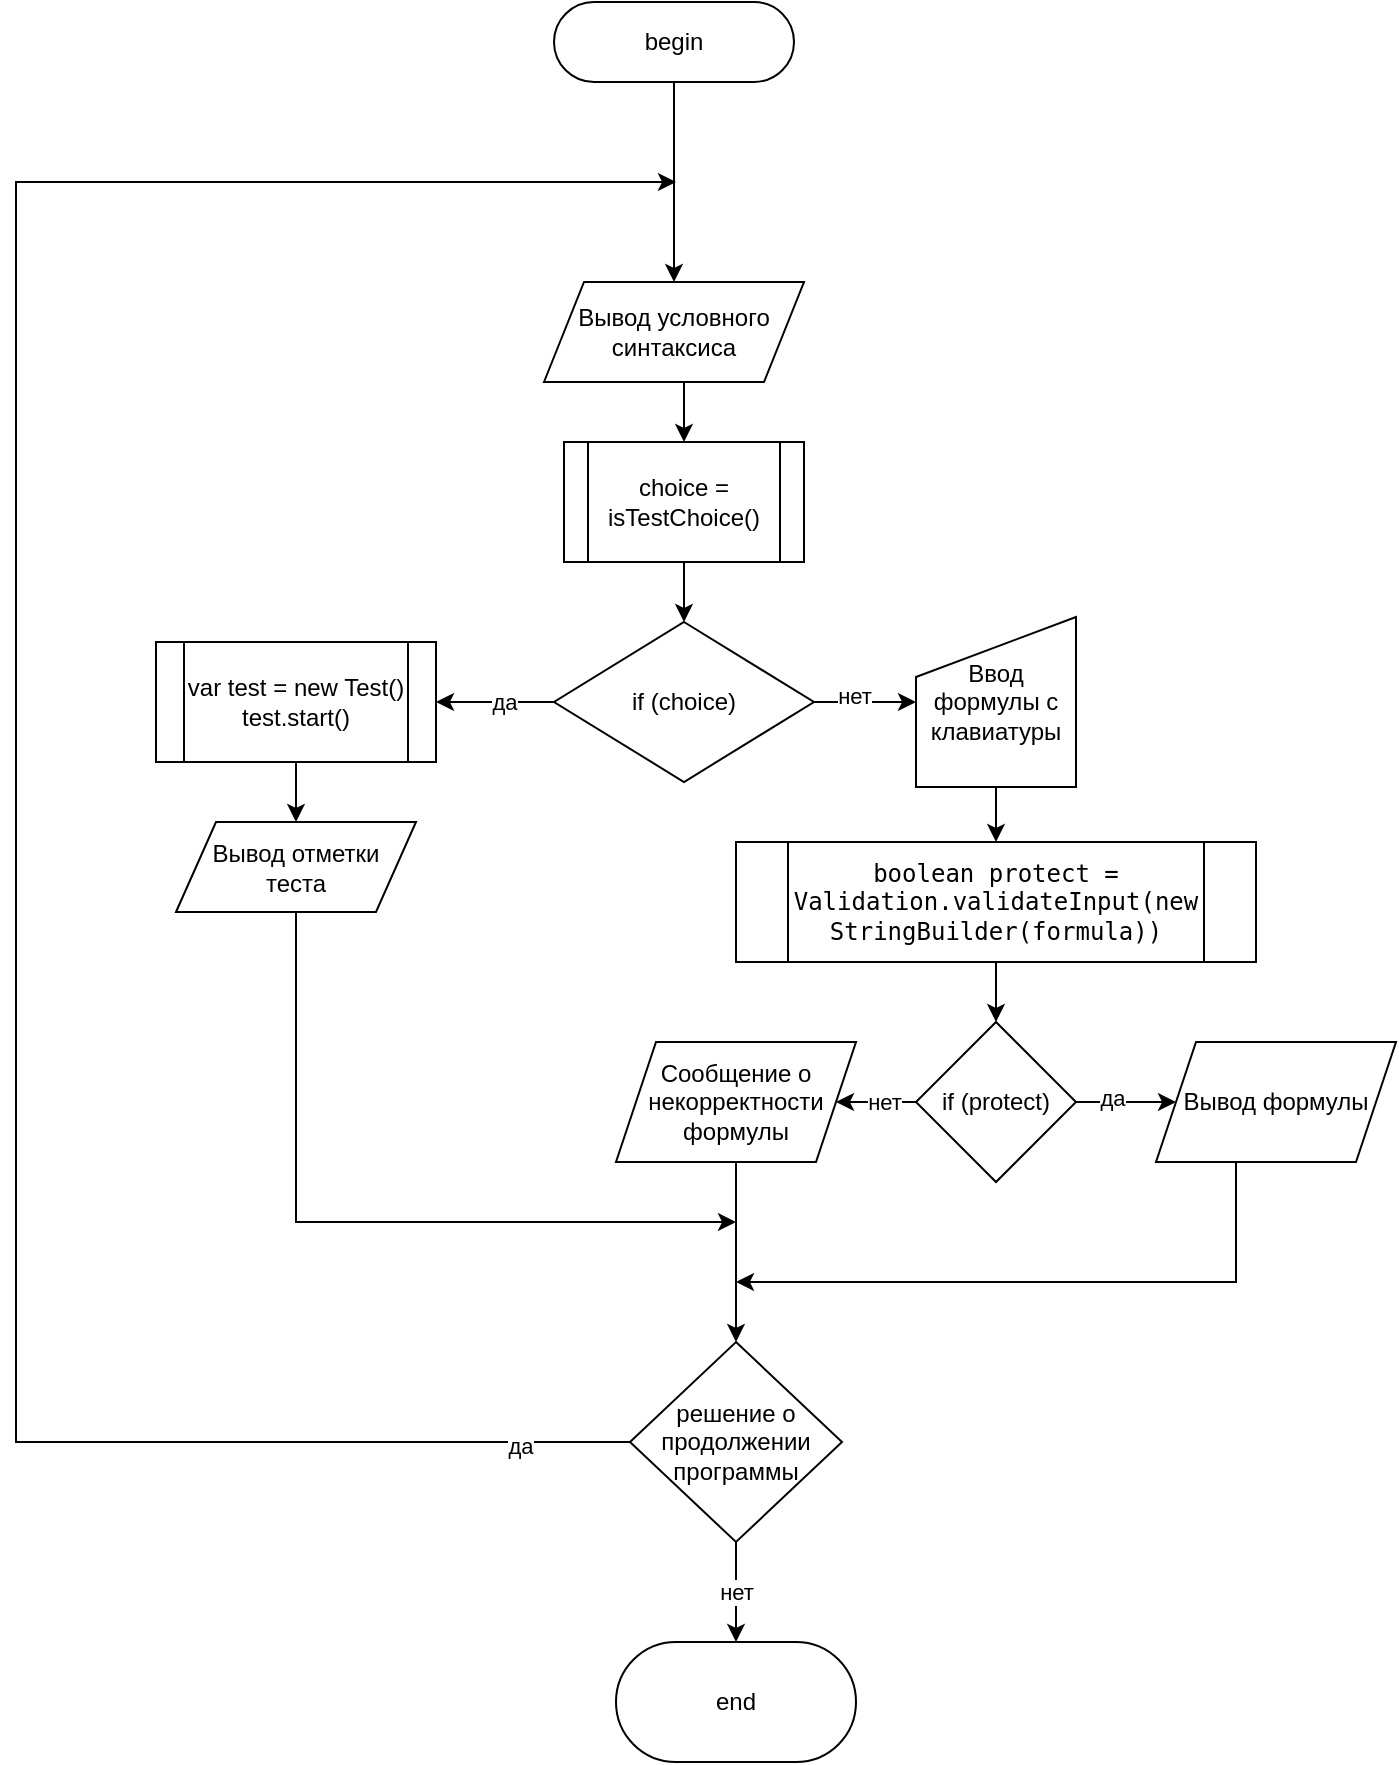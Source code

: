 <mxfile version="27.0.2">
  <diagram id="C5RBs43oDa-KdzZeNtuy" name="Page-1">
    <mxGraphModel dx="1122" dy="715" grid="1" gridSize="10" guides="1" tooltips="1" connect="1" arrows="1" fold="1" page="1" pageScale="1" pageWidth="827" pageHeight="1169" math="0" shadow="0">
      <root>
        <mxCell id="WIyWlLk6GJQsqaUBKTNV-0" />
        <mxCell id="WIyWlLk6GJQsqaUBKTNV-1" parent="WIyWlLk6GJQsqaUBKTNV-0" />
        <mxCell id="NnLd8oUXFXRlCV8cncaL-3" style="edgeStyle=orthogonalEdgeStyle;rounded=0;orthogonalLoop=1;jettySize=auto;html=1;exitX=0.5;exitY=1;exitDx=0;exitDy=0;entryX=0.5;entryY=0;entryDx=0;entryDy=0;" parent="WIyWlLk6GJQsqaUBKTNV-1" source="NnLd8oUXFXRlCV8cncaL-0" target="NnLd8oUXFXRlCV8cncaL-4" edge="1">
          <mxGeometry relative="1" as="geometry">
            <mxPoint x="414" y="210" as="targetPoint" />
          </mxGeometry>
        </mxCell>
        <mxCell id="NnLd8oUXFXRlCV8cncaL-0" value="begin" style="rounded=1;whiteSpace=wrap;html=1;arcSize=50;" parent="WIyWlLk6GJQsqaUBKTNV-1" vertex="1">
          <mxGeometry x="349" y="140" width="120" height="40" as="geometry" />
        </mxCell>
        <mxCell id="NnLd8oUXFXRlCV8cncaL-2" style="edgeStyle=orthogonalEdgeStyle;rounded=0;orthogonalLoop=1;jettySize=auto;html=1;exitX=0.5;exitY=1;exitDx=0;exitDy=0;" parent="WIyWlLk6GJQsqaUBKTNV-1" source="NnLd8oUXFXRlCV8cncaL-0" target="NnLd8oUXFXRlCV8cncaL-0" edge="1">
          <mxGeometry relative="1" as="geometry" />
        </mxCell>
        <mxCell id="NnLd8oUXFXRlCV8cncaL-8" style="edgeStyle=orthogonalEdgeStyle;rounded=0;orthogonalLoop=1;jettySize=auto;html=1;exitX=0.5;exitY=1;exitDx=0;exitDy=0;entryX=0.5;entryY=0;entryDx=0;entryDy=0;" parent="WIyWlLk6GJQsqaUBKTNV-1" source="NnLd8oUXFXRlCV8cncaL-4" target="NnLd8oUXFXRlCV8cncaL-7" edge="1">
          <mxGeometry relative="1" as="geometry" />
        </mxCell>
        <mxCell id="NnLd8oUXFXRlCV8cncaL-4" value="Вывод условного&lt;br&gt;синтаксиса" style="shape=parallelogram;perimeter=parallelogramPerimeter;whiteSpace=wrap;html=1;fixedSize=1;" parent="WIyWlLk6GJQsqaUBKTNV-1" vertex="1">
          <mxGeometry x="344" y="280" width="130" height="50" as="geometry" />
        </mxCell>
        <mxCell id="NnLd8oUXFXRlCV8cncaL-11" style="edgeStyle=orthogonalEdgeStyle;rounded=0;orthogonalLoop=1;jettySize=auto;html=1;entryX=1;entryY=0.5;entryDx=0;entryDy=0;" parent="WIyWlLk6GJQsqaUBKTNV-1" source="NnLd8oUXFXRlCV8cncaL-6" target="NnLd8oUXFXRlCV8cncaL-10" edge="1">
          <mxGeometry relative="1" as="geometry" />
        </mxCell>
        <mxCell id="dO_S7O2IeuSLJL5eEFen-5" value="да" style="edgeLabel;html=1;align=center;verticalAlign=middle;resizable=0;points=[];" vertex="1" connectable="0" parent="NnLd8oUXFXRlCV8cncaL-11">
          <mxGeometry x="-0.134" relative="1" as="geometry">
            <mxPoint as="offset" />
          </mxGeometry>
        </mxCell>
        <mxCell id="NnLd8oUXFXRlCV8cncaL-17" style="edgeStyle=orthogonalEdgeStyle;rounded=0;orthogonalLoop=1;jettySize=auto;html=1;entryX=0;entryY=0.5;entryDx=0;entryDy=0;" parent="WIyWlLk6GJQsqaUBKTNV-1" source="NnLd8oUXFXRlCV8cncaL-6" target="NnLd8oUXFXRlCV8cncaL-15" edge="1">
          <mxGeometry relative="1" as="geometry">
            <mxPoint x="510" y="490" as="targetPoint" />
          </mxGeometry>
        </mxCell>
        <mxCell id="dO_S7O2IeuSLJL5eEFen-4" value="нет" style="edgeLabel;html=1;align=center;verticalAlign=middle;resizable=0;points=[];" vertex="1" connectable="0" parent="NnLd8oUXFXRlCV8cncaL-17">
          <mxGeometry x="-0.219" y="3" relative="1" as="geometry">
            <mxPoint as="offset" />
          </mxGeometry>
        </mxCell>
        <mxCell id="NnLd8oUXFXRlCV8cncaL-6" value="if (choice)" style="rhombus;whiteSpace=wrap;html=1;" parent="WIyWlLk6GJQsqaUBKTNV-1" vertex="1">
          <mxGeometry x="349" y="450" width="130" height="80" as="geometry" />
        </mxCell>
        <mxCell id="NnLd8oUXFXRlCV8cncaL-9" style="edgeStyle=orthogonalEdgeStyle;rounded=0;orthogonalLoop=1;jettySize=auto;html=1;entryX=0.5;entryY=0;entryDx=0;entryDy=0;" parent="WIyWlLk6GJQsqaUBKTNV-1" source="NnLd8oUXFXRlCV8cncaL-7" target="NnLd8oUXFXRlCV8cncaL-6" edge="1">
          <mxGeometry relative="1" as="geometry" />
        </mxCell>
        <mxCell id="NnLd8oUXFXRlCV8cncaL-7" value="choice = isTestChoice()" style="shape=process;whiteSpace=wrap;html=1;backgroundOutline=1;" parent="WIyWlLk6GJQsqaUBKTNV-1" vertex="1">
          <mxGeometry x="354" y="360" width="120" height="60" as="geometry" />
        </mxCell>
        <mxCell id="NnLd8oUXFXRlCV8cncaL-14" style="edgeStyle=orthogonalEdgeStyle;rounded=0;orthogonalLoop=1;jettySize=auto;html=1;" parent="WIyWlLk6GJQsqaUBKTNV-1" source="NnLd8oUXFXRlCV8cncaL-10" target="NnLd8oUXFXRlCV8cncaL-13" edge="1">
          <mxGeometry relative="1" as="geometry" />
        </mxCell>
        <mxCell id="NnLd8oUXFXRlCV8cncaL-10" value="var test = new Test()&lt;br&gt;test.start()" style="shape=process;whiteSpace=wrap;html=1;backgroundOutline=1;" parent="WIyWlLk6GJQsqaUBKTNV-1" vertex="1">
          <mxGeometry x="150" y="460" width="140" height="60" as="geometry" />
        </mxCell>
        <mxCell id="NnLd8oUXFXRlCV8cncaL-34" style="edgeStyle=orthogonalEdgeStyle;rounded=0;orthogonalLoop=1;jettySize=auto;html=1;" parent="WIyWlLk6GJQsqaUBKTNV-1" source="NnLd8oUXFXRlCV8cncaL-13" edge="1">
          <mxGeometry relative="1" as="geometry">
            <Array as="points">
              <mxPoint x="220" y="750" />
            </Array>
            <mxPoint x="440" y="750" as="targetPoint" />
          </mxGeometry>
        </mxCell>
        <mxCell id="NnLd8oUXFXRlCV8cncaL-13" value="Вывод отметки&lt;br&gt;теста" style="shape=parallelogram;perimeter=parallelogramPerimeter;whiteSpace=wrap;html=1;fixedSize=1;" parent="WIyWlLk6GJQsqaUBKTNV-1" vertex="1">
          <mxGeometry x="160" y="550" width="120" height="45" as="geometry" />
        </mxCell>
        <mxCell id="NnLd8oUXFXRlCV8cncaL-21" style="edgeStyle=orthogonalEdgeStyle;rounded=0;orthogonalLoop=1;jettySize=auto;html=1;entryX=0.5;entryY=0;entryDx=0;entryDy=0;" parent="WIyWlLk6GJQsqaUBKTNV-1" source="NnLd8oUXFXRlCV8cncaL-15" target="NnLd8oUXFXRlCV8cncaL-19" edge="1">
          <mxGeometry relative="1" as="geometry" />
        </mxCell>
        <mxCell id="NnLd8oUXFXRlCV8cncaL-15" value="Ввод формулы с клавиатуры" style="shape=manualInput;whiteSpace=wrap;html=1;" parent="WIyWlLk6GJQsqaUBKTNV-1" vertex="1">
          <mxGeometry x="530" y="447.5" width="80" height="85" as="geometry" />
        </mxCell>
        <mxCell id="NnLd8oUXFXRlCV8cncaL-23" style="edgeStyle=orthogonalEdgeStyle;rounded=0;orthogonalLoop=1;jettySize=auto;html=1;" parent="WIyWlLk6GJQsqaUBKTNV-1" source="NnLd8oUXFXRlCV8cncaL-19" target="NnLd8oUXFXRlCV8cncaL-22" edge="1">
          <mxGeometry relative="1" as="geometry" />
        </mxCell>
        <mxCell id="NnLd8oUXFXRlCV8cncaL-19" value="&lt;div style=&quot;&quot;&gt;&lt;p style=&quot;font-family: Menlo, monospace;&quot;&gt;&lt;span style=&quot;background-color: rgb(255, 255, 255);&quot;&gt;&lt;font style=&quot;color: rgb(0, 0, 0);&quot;&gt;boolean protect = Validation.validateInput(new StringBuilder(formula))&lt;/font&gt;&lt;/span&gt;&lt;/p&gt;&lt;/div&gt;" style="shape=process;whiteSpace=wrap;html=1;backgroundOutline=1;" parent="WIyWlLk6GJQsqaUBKTNV-1" vertex="1">
          <mxGeometry x="440" y="560" width="260" height="60" as="geometry" />
        </mxCell>
        <mxCell id="NnLd8oUXFXRlCV8cncaL-25" style="edgeStyle=orthogonalEdgeStyle;rounded=0;orthogonalLoop=1;jettySize=auto;html=1;entryX=0;entryY=0.5;entryDx=0;entryDy=0;" parent="WIyWlLk6GJQsqaUBKTNV-1" source="NnLd8oUXFXRlCV8cncaL-22" target="NnLd8oUXFXRlCV8cncaL-24" edge="1">
          <mxGeometry relative="1" as="geometry" />
        </mxCell>
        <mxCell id="dO_S7O2IeuSLJL5eEFen-2" value="да" style="edgeLabel;html=1;align=center;verticalAlign=middle;resizable=0;points=[];" vertex="1" connectable="0" parent="NnLd8oUXFXRlCV8cncaL-25">
          <mxGeometry x="-0.28" y="2" relative="1" as="geometry">
            <mxPoint as="offset" />
          </mxGeometry>
        </mxCell>
        <mxCell id="NnLd8oUXFXRlCV8cncaL-27" style="edgeStyle=orthogonalEdgeStyle;rounded=0;orthogonalLoop=1;jettySize=auto;html=1;entryX=1;entryY=0.5;entryDx=0;entryDy=0;" parent="WIyWlLk6GJQsqaUBKTNV-1" source="NnLd8oUXFXRlCV8cncaL-22" target="NnLd8oUXFXRlCV8cncaL-26" edge="1">
          <mxGeometry relative="1" as="geometry" />
        </mxCell>
        <mxCell id="dO_S7O2IeuSLJL5eEFen-3" value="нет" style="edgeLabel;html=1;align=center;verticalAlign=middle;resizable=0;points=[];" vertex="1" connectable="0" parent="NnLd8oUXFXRlCV8cncaL-27">
          <mxGeometry x="0.218" relative="1" as="geometry">
            <mxPoint as="offset" />
          </mxGeometry>
        </mxCell>
        <mxCell id="NnLd8oUXFXRlCV8cncaL-22" value="if (protect)" style="rhombus;whiteSpace=wrap;html=1;" parent="WIyWlLk6GJQsqaUBKTNV-1" vertex="1">
          <mxGeometry x="530" y="650" width="80" height="80" as="geometry" />
        </mxCell>
        <mxCell id="NnLd8oUXFXRlCV8cncaL-33" style="edgeStyle=orthogonalEdgeStyle;rounded=0;orthogonalLoop=1;jettySize=auto;html=1;" parent="WIyWlLk6GJQsqaUBKTNV-1" source="NnLd8oUXFXRlCV8cncaL-24" edge="1">
          <mxGeometry relative="1" as="geometry">
            <Array as="points">
              <mxPoint x="690" y="780" />
            </Array>
            <mxPoint x="440" y="780" as="targetPoint" />
          </mxGeometry>
        </mxCell>
        <mxCell id="NnLd8oUXFXRlCV8cncaL-24" value="Вывод формулы" style="shape=parallelogram;perimeter=parallelogramPerimeter;whiteSpace=wrap;html=1;fixedSize=1;" parent="WIyWlLk6GJQsqaUBKTNV-1" vertex="1">
          <mxGeometry x="650" y="660" width="120" height="60" as="geometry" />
        </mxCell>
        <mxCell id="dO_S7O2IeuSLJL5eEFen-1" style="edgeStyle=orthogonalEdgeStyle;rounded=0;orthogonalLoop=1;jettySize=auto;html=1;" edge="1" parent="WIyWlLk6GJQsqaUBKTNV-1" source="NnLd8oUXFXRlCV8cncaL-26" target="NnLd8oUXFXRlCV8cncaL-31">
          <mxGeometry relative="1" as="geometry" />
        </mxCell>
        <mxCell id="NnLd8oUXFXRlCV8cncaL-26" value="Сообщение о некорректности формулы" style="shape=parallelogram;perimeter=parallelogramPerimeter;whiteSpace=wrap;html=1;fixedSize=1;" parent="WIyWlLk6GJQsqaUBKTNV-1" vertex="1">
          <mxGeometry x="380" y="660" width="120" height="60" as="geometry" />
        </mxCell>
        <mxCell id="NnLd8oUXFXRlCV8cncaL-39" style="edgeStyle=orthogonalEdgeStyle;rounded=0;orthogonalLoop=1;jettySize=auto;html=1;" parent="WIyWlLk6GJQsqaUBKTNV-1" source="NnLd8oUXFXRlCV8cncaL-31" edge="1">
          <mxGeometry relative="1" as="geometry">
            <Array as="points">
              <mxPoint x="80" y="860" />
              <mxPoint x="80" y="230" />
            </Array>
            <mxPoint x="410" y="230" as="targetPoint" />
          </mxGeometry>
        </mxCell>
        <mxCell id="dO_S7O2IeuSLJL5eEFen-6" value="да" style="edgeLabel;html=1;align=center;verticalAlign=middle;resizable=0;points=[];" vertex="1" connectable="0" parent="NnLd8oUXFXRlCV8cncaL-39">
          <mxGeometry x="-0.913" y="2" relative="1" as="geometry">
            <mxPoint as="offset" />
          </mxGeometry>
        </mxCell>
        <mxCell id="NnLd8oUXFXRlCV8cncaL-43" value="нет" style="edgeStyle=orthogonalEdgeStyle;rounded=0;orthogonalLoop=1;jettySize=auto;html=1;" parent="WIyWlLk6GJQsqaUBKTNV-1" source="NnLd8oUXFXRlCV8cncaL-31" target="NnLd8oUXFXRlCV8cncaL-42" edge="1">
          <mxGeometry relative="1" as="geometry" />
        </mxCell>
        <mxCell id="NnLd8oUXFXRlCV8cncaL-31" value="решение о продолжении программы" style="rhombus;whiteSpace=wrap;html=1;" parent="WIyWlLk6GJQsqaUBKTNV-1" vertex="1">
          <mxGeometry x="387" y="810" width="106" height="100" as="geometry" />
        </mxCell>
        <mxCell id="NnLd8oUXFXRlCV8cncaL-42" value="end" style="rounded=1;whiteSpace=wrap;html=1;arcSize=50;" parent="WIyWlLk6GJQsqaUBKTNV-1" vertex="1">
          <mxGeometry x="380" y="960" width="120" height="60" as="geometry" />
        </mxCell>
      </root>
    </mxGraphModel>
  </diagram>
</mxfile>
